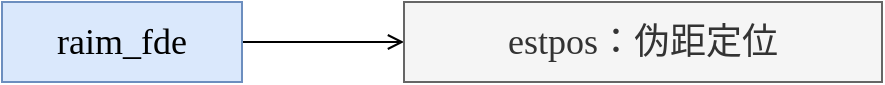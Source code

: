 <mxfile version="24.7.5">
  <diagram name="页-1" id="Page-1">
    <mxGraphModel dx="1050" dy="717" grid="1" gridSize="10" guides="1" tooltips="1" connect="1" arrows="1" fold="1" page="1" pageScale="1" pageWidth="827" pageHeight="1169" math="0" shadow="0">
      <root>
        <mxCell id="0" />
        <mxCell id="1" parent="0" />
        <mxCell id="kn6pGw_SIHCXtE3x5vHy-82" style="edgeStyle=orthogonalEdgeStyle;rounded=0;orthogonalLoop=1;jettySize=auto;html=1;exitX=1;exitY=0.5;exitDx=0;exitDy=0;entryX=0;entryY=0.5;entryDx=0;entryDy=0;endArrow=open;endFill=0;" parent="1" source="kn6pGw_SIHCXtE3x5vHy-78" target="kn6pGw_SIHCXtE3x5vHy-79" edge="1">
          <mxGeometry relative="1" as="geometry" />
        </mxCell>
        <mxCell id="kn6pGw_SIHCXtE3x5vHy-78" value="&lt;font face=&quot;Lucida Console&quot; style=&quot;font-size: 18px;&quot;&gt;raim_fde&lt;/font&gt;" style="rounded=0;whiteSpace=wrap;html=1;fillColor=#dae8fc;strokeColor=#6c8ebf;" parent="1" vertex="1">
          <mxGeometry x="200" y="240" width="120" height="40" as="geometry" />
        </mxCell>
        <mxCell id="kn6pGw_SIHCXtE3x5vHy-79" value="&lt;span style=&quot;font-family: &amp;quot;Lucida Console&amp;quot;;&quot;&gt;&lt;font style=&quot;font-size: 18px;&quot;&gt;estpos：伪距定位&lt;/font&gt;&lt;/span&gt;" style="rounded=0;whiteSpace=wrap;html=1;fillColor=#f5f5f5;strokeColor=#666666;fontColor=#333333;" parent="1" vertex="1">
          <mxGeometry x="401" y="240" width="239" height="40" as="geometry" />
        </mxCell>
      </root>
    </mxGraphModel>
  </diagram>
</mxfile>
